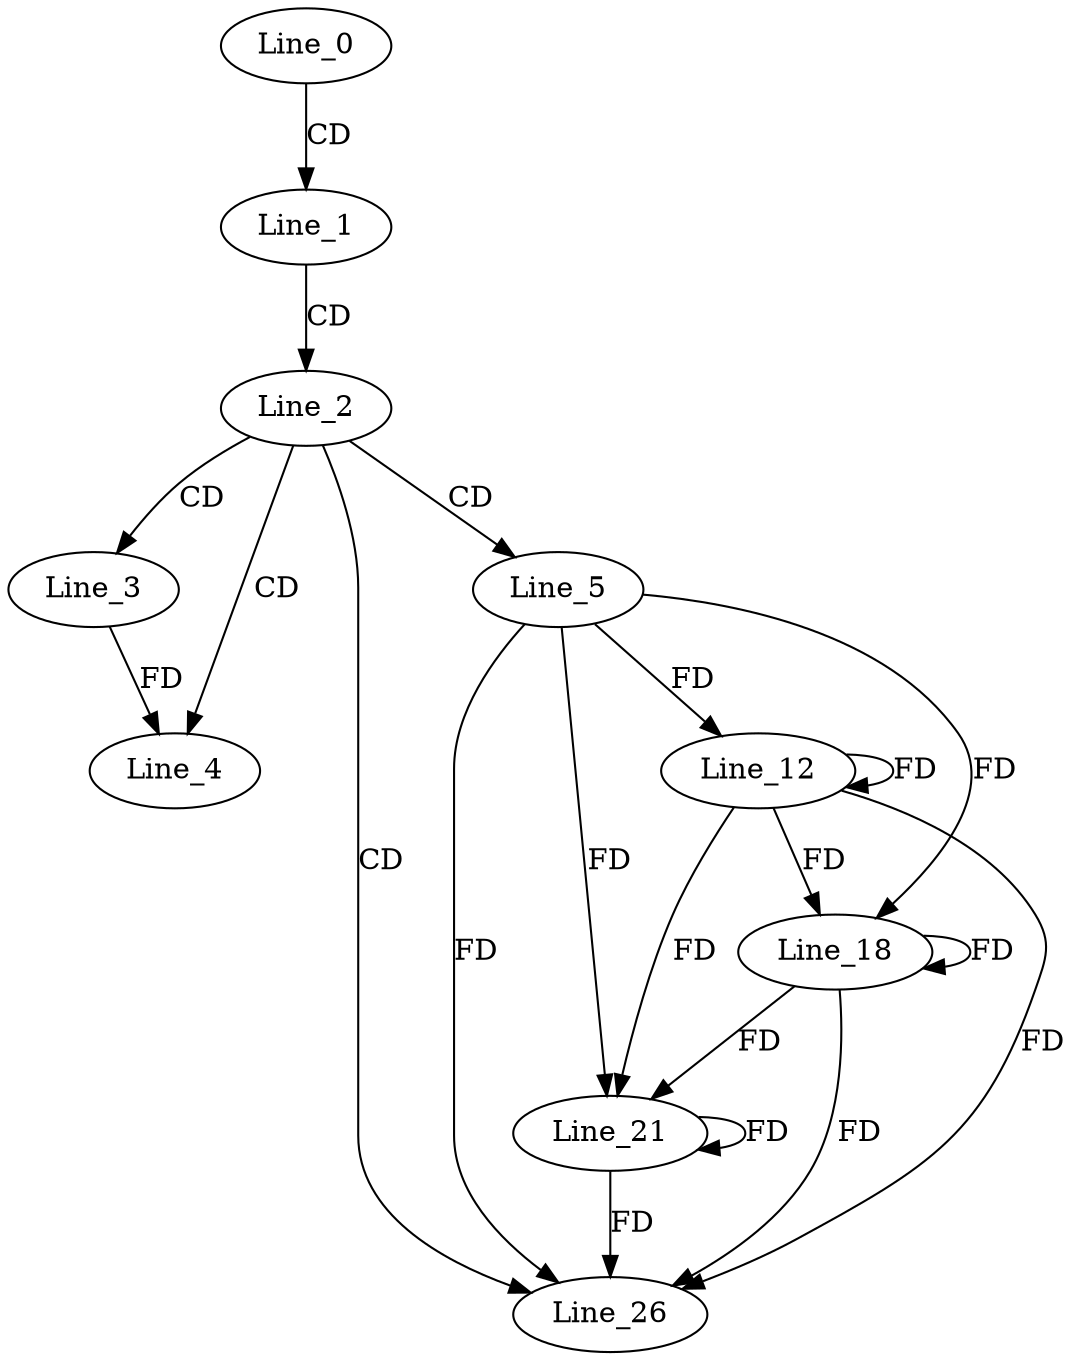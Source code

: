 digraph G {
  Line_0;
  Line_1;
  Line_2;
  Line_3;
  Line_4;
  Line_4;
  Line_5;
  Line_12;
  Line_18;
  Line_21;
  Line_26;
  Line_0 -> Line_1 [ label="CD" ];
  Line_1 -> Line_2 [ label="CD" ];
  Line_2 -> Line_3 [ label="CD" ];
  Line_2 -> Line_4 [ label="CD" ];
  Line_3 -> Line_4 [ label="FD" ];
  Line_2 -> Line_5 [ label="CD" ];
  Line_5 -> Line_12 [ label="FD" ];
  Line_12 -> Line_12 [ label="FD" ];
  Line_5 -> Line_18 [ label="FD" ];
  Line_12 -> Line_18 [ label="FD" ];
  Line_18 -> Line_18 [ label="FD" ];
  Line_5 -> Line_21 [ label="FD" ];
  Line_12 -> Line_21 [ label="FD" ];
  Line_18 -> Line_21 [ label="FD" ];
  Line_21 -> Line_21 [ label="FD" ];
  Line_2 -> Line_26 [ label="CD" ];
  Line_5 -> Line_26 [ label="FD" ];
  Line_12 -> Line_26 [ label="FD" ];
  Line_18 -> Line_26 [ label="FD" ];
  Line_21 -> Line_26 [ label="FD" ];
}
